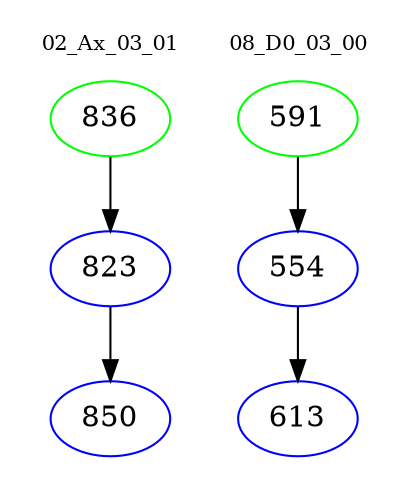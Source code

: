 digraph{
subgraph cluster_0 {
color = white
label = "02_Ax_03_01";
fontsize=10;
T0_836 [label="836", color="green"]
T0_836 -> T0_823 [color="black"]
T0_823 [label="823", color="blue"]
T0_823 -> T0_850 [color="black"]
T0_850 [label="850", color="blue"]
}
subgraph cluster_1 {
color = white
label = "08_D0_03_00";
fontsize=10;
T1_591 [label="591", color="green"]
T1_591 -> T1_554 [color="black"]
T1_554 [label="554", color="blue"]
T1_554 -> T1_613 [color="black"]
T1_613 [label="613", color="blue"]
}
}
